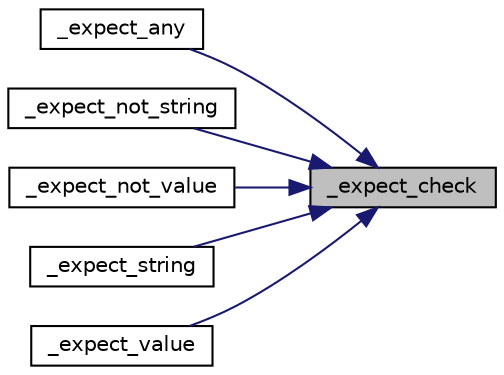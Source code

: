 digraph "_expect_check"
{
 // LATEX_PDF_SIZE
  edge [fontname="Helvetica",fontsize="10",labelfontname="Helvetica",labelfontsize="10"];
  node [fontname="Helvetica",fontsize="10",shape=record];
  rankdir="RL";
  Node1 [label="_expect_check",height=0.2,width=0.4,color="black", fillcolor="grey75", style="filled", fontcolor="black",tooltip=" "];
  Node1 -> Node2 [dir="back",color="midnightblue",fontsize="10",style="solid",fontname="Helvetica"];
  Node2 [label="_expect_any",height=0.2,width=0.4,color="black", fillcolor="white", style="filled",URL="$group__cmocka.html#gab22982f6b3960f277aba494bb7dec081",tooltip=" "];
  Node1 -> Node3 [dir="back",color="midnightblue",fontsize="10",style="solid",fontname="Helvetica"];
  Node3 [label="_expect_not_string",height=0.2,width=0.4,color="black", fillcolor="white", style="filled",URL="$group__cmocka.html#gad11acecda2a0baeabe1ea8c6e117505b",tooltip=" "];
  Node1 -> Node4 [dir="back",color="midnightblue",fontsize="10",style="solid",fontname="Helvetica"];
  Node4 [label="_expect_not_value",height=0.2,width=0.4,color="black", fillcolor="white", style="filled",URL="$group__cmocka.html#gadd19c9f0b79d48f60ceee4d2a74296d4",tooltip=" "];
  Node1 -> Node5 [dir="back",color="midnightblue",fontsize="10",style="solid",fontname="Helvetica"];
  Node5 [label="_expect_string",height=0.2,width=0.4,color="black", fillcolor="white", style="filled",URL="$group__cmocka.html#ga44532805b576ed147dab75c01536c4d2",tooltip=" "];
  Node1 -> Node6 [dir="back",color="midnightblue",fontsize="10",style="solid",fontname="Helvetica"];
  Node6 [label="_expect_value",height=0.2,width=0.4,color="black", fillcolor="white", style="filled",URL="$group__cmocka.html#ga23916e6c254d6671d3b5626e677ed912",tooltip=" "];
}
